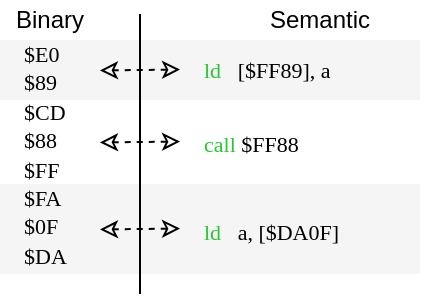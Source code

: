 <mxfile version="14.2.9" type="device"><diagram id="0SV8qeynHY8jsPVdmu0Q" name="Page-1"><mxGraphModel dx="828" dy="643" grid="1" gridSize="10" guides="1" tooltips="1" connect="1" arrows="1" fold="1" page="1" pageScale="1" pageWidth="850" pageHeight="1100" math="0" shadow="0"><root><mxCell id="0"/><mxCell id="1" parent="0"/><mxCell id="SsLNGl6N8rhxlUf_nlJX-16" value="" style="rounded=0;whiteSpace=wrap;html=1;fillColor=#f5f5f5;fontColor=#333333;strokeColor=none;" vertex="1" parent="1"><mxGeometry x="50" y="235" width="210" height="45" as="geometry"/></mxCell><mxCell id="SsLNGl6N8rhxlUf_nlJX-15" value="" style="rounded=0;whiteSpace=wrap;html=1;strokeColor=none;" vertex="1" parent="1"><mxGeometry x="50" y="193" width="210" height="42" as="geometry"/></mxCell><mxCell id="SsLNGl6N8rhxlUf_nlJX-14" value="" style="rounded=0;whiteSpace=wrap;html=1;fillColor=#f5f5f5;fontColor=#333333;strokeColor=none;" vertex="1" parent="1"><mxGeometry x="50" y="163" width="210" height="30" as="geometry"/></mxCell><mxCell id="SsLNGl6N8rhxlUf_nlJX-1" value="&lt;span style=&quot;font-family: &amp;#34;.applesystemuifontmonospaced&amp;#34; ; font-size: 11px&quot;&gt;$E0 $89 $CD $88 $FF $FA $0F $DA&lt;/span&gt;" style="rounded=0;whiteSpace=wrap;html=1;align=left;strokeColor=none;fillColor=none;" vertex="1" parent="1"><mxGeometry x="60" y="160" width="30" height="120" as="geometry"/></mxCell><mxCell id="SsLNGl6N8rhxlUf_nlJX-3" value="&lt;p class=&quot;p1&quot; style=&quot;margin: 0px ; font-stretch: normal ; font-size: 11px ; line-height: normal ; font-family: &amp;#34;.applesystemuifontmonospaced&amp;#34;&quot;&gt;&lt;span class=&quot;s1&quot; style=&quot;color: rgb(41 , 199 , 50)&quot;&gt;ld&lt;/span&gt;&amp;nbsp; &amp;nbsp;[$FF89], a&lt;/p&gt;" style="rounded=0;whiteSpace=wrap;html=1;align=left;strokeColor=none;fillColor=none;" vertex="1" parent="1"><mxGeometry x="150" y="166.5" width="120" height="20" as="geometry"/></mxCell><mxCell id="SsLNGl6N8rhxlUf_nlJX-8" value="&lt;p class=&quot;p1&quot; style=&quot;margin: 0px ; font-stretch: normal ; font-size: 11px ; line-height: normal ; font-family: &amp;#34;.applesystemuifontmonospaced&amp;#34;&quot;&gt;&lt;span class=&quot;s1&quot; style=&quot;color: rgb(41 , 199 , 50)&quot;&gt;call&lt;/span&gt; $FF88&lt;/p&gt;" style="rounded=0;whiteSpace=wrap;html=1;align=left;strokeColor=none;fillColor=none;" vertex="1" parent="1"><mxGeometry x="150" y="204" width="120" height="20" as="geometry"/></mxCell><mxCell id="SsLNGl6N8rhxlUf_nlJX-10" value="&lt;p class=&quot;p1&quot; style=&quot;margin: 0px ; font-stretch: normal ; font-size: 11px ; line-height: normal ; font-family: &amp;#34;.applesystemuifontmonospaced&amp;#34;&quot;&gt;&lt;span class=&quot;s1&quot; style=&quot;color: rgb(41 , 199 , 50)&quot;&gt;ld&lt;/span&gt; &lt;span class=&quot;Apple-converted-space&quot;&gt;&amp;nbsp; &lt;/span&gt;a, [$DA0F]&lt;/p&gt;" style="rounded=0;whiteSpace=wrap;html=1;align=left;strokeColor=none;fillColor=none;" vertex="1" parent="1"><mxGeometry x="150" y="247.5" width="120" height="20" as="geometry"/></mxCell><mxCell id="SsLNGl6N8rhxlUf_nlJX-12" value="Binary" style="text;html=1;strokeColor=none;fillColor=none;align=center;verticalAlign=middle;whiteSpace=wrap;rounded=0;" vertex="1" parent="1"><mxGeometry x="55" y="143" width="40" height="20" as="geometry"/></mxCell><mxCell id="SsLNGl6N8rhxlUf_nlJX-13" value="Semantic" style="text;html=1;strokeColor=none;fillColor=none;align=center;verticalAlign=middle;whiteSpace=wrap;rounded=0;" vertex="1" parent="1"><mxGeometry x="190" y="143" width="40" height="20" as="geometry"/></mxCell><mxCell id="SsLNGl6N8rhxlUf_nlJX-17" value="" style="endArrow=none;html=1;" edge="1" parent="1"><mxGeometry width="50" height="50" relative="1" as="geometry"><mxPoint x="120" y="290" as="sourcePoint"/><mxPoint x="120" y="150" as="targetPoint"/></mxGeometry></mxCell><mxCell id="SsLNGl6N8rhxlUf_nlJX-19" value="" style="endArrow=classic;startArrow=classic;html=1;dashed=1;endFill=0;startFill=0;" edge="1" parent="1"><mxGeometry width="50" height="50" relative="1" as="geometry"><mxPoint x="100" y="214.25" as="sourcePoint"/><mxPoint x="140" y="213.75" as="targetPoint"/></mxGeometry></mxCell><mxCell id="SsLNGl6N8rhxlUf_nlJX-20" value="" style="endArrow=classic;startArrow=classic;html=1;dashed=1;endFill=0;startFill=0;" edge="1" parent="1"><mxGeometry width="50" height="50" relative="1" as="geometry"><mxPoint x="100" y="178.25" as="sourcePoint"/><mxPoint x="140" y="177.75" as="targetPoint"/></mxGeometry></mxCell><mxCell id="SsLNGl6N8rhxlUf_nlJX-21" value="" style="endArrow=classic;startArrow=classic;html=1;dashed=1;endFill=0;startFill=0;" edge="1" parent="1"><mxGeometry width="50" height="50" relative="1" as="geometry"><mxPoint x="100" y="257.75" as="sourcePoint"/><mxPoint x="140" y="257.25" as="targetPoint"/></mxGeometry></mxCell></root></mxGraphModel></diagram></mxfile>